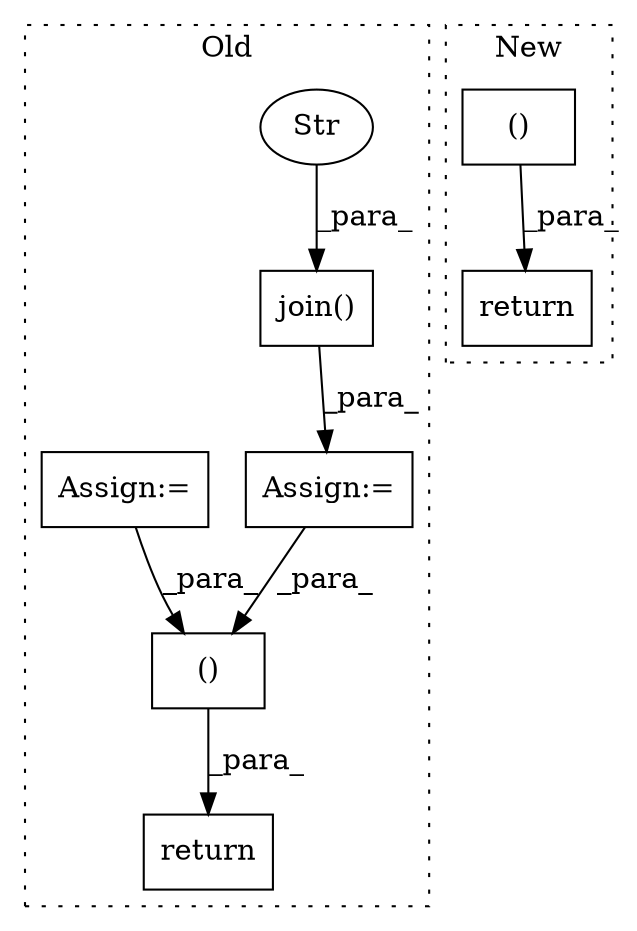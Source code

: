 digraph G {
subgraph cluster0 {
1 [label="join()" a="75" s="1589,1634" l="13,1" shape="box"];
3 [label="Assign:=" a="68" s="1578" l="3" shape="box"];
4 [label="Str" a="66" s="1625" l="9" shape="ellipse"];
5 [label="return" a="93" s="1645" l="7" shape="box"];
6 [label="()" a="54" s="1655" l="5" shape="box"];
8 [label="Assign:=" a="68" s="1508" l="3" shape="box"];
label = "Old";
style="dotted";
}
subgraph cluster1 {
2 [label="return" a="93" s="1896" l="7" shape="box"];
7 [label="()" a="54" s="1925" l="24" shape="box"];
label = "New";
style="dotted";
}
1 -> 3 [label="_para_"];
3 -> 6 [label="_para_"];
4 -> 1 [label="_para_"];
6 -> 5 [label="_para_"];
7 -> 2 [label="_para_"];
8 -> 6 [label="_para_"];
}